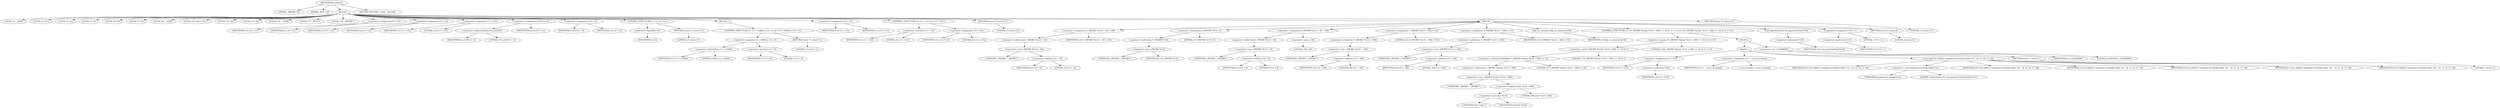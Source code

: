 digraph tftp_connect {  
"1000114" [label = "(METHOD,tftp_connect)" ]
"1000115" [label = "(PARAM,_QWORD *a1)" ]
"1000116" [label = "(PARAM,_BYTE *a2)" ]
"1000117" [label = "(BLOCK,,)" ]
"1000118" [label = "(LOCAL,v2: __int64)" ]
"1000119" [label = "(LOCAL,v3: int *)" ]
"1000120" [label = "(LOCAL,v4: int)" ]
"1000121" [label = "(LOCAL,v5: int)" ]
"1000122" [label = "(LOCAL,v6: int)" ]
"1000123" [label = "(LOCAL,v7: int)" ]
"1000124" [label = "(LOCAL,v9: __int64)" ]
"1000125" [label = "(LOCAL,v10: char [ 132 ])" ]
"1000126" [label = "(LOCAL,v12: int)" ]
"1000127" [label = "(LOCAL,v13: int)" ]
"1000128" [label = "(LOCAL,v14: __int64)" ]
"1000129" [label = "(LOCAL,v15: _BYTE *)" ]
"1000130" [label = "(LOCAL,v16: _QWORD *)" ]
"1000131" [label = "(<operator>.assignment,v16 = a1)" ]
"1000132" [label = "(IDENTIFIER,v16,v16 = a1)" ]
"1000133" [label = "(IDENTIFIER,a1,v16 = a1)" ]
"1000134" [label = "(<operator>.assignment,v15 = a2)" ]
"1000135" [label = "(IDENTIFIER,v15,v15 = a2)" ]
"1000136" [label = "(IDENTIFIER,a2,v15 = a2)" ]
"1000137" [label = "(<operator>.assignment,v13 = 512)" ]
"1000138" [label = "(IDENTIFIER,v13,v13 = 512)" ]
"1000139" [label = "(LITERAL,512,v13 = 512)" ]
"1000140" [label = "(<operator>.assignment,a1[167] = v2)" ]
"1000141" [label = "(<operator>.indirectIndexAccess,a1[167])" ]
"1000142" [label = "(IDENTIFIER,a1,a1[167] = v2)" ]
"1000143" [label = "(LITERAL,167,a1[167] = v2)" ]
"1000144" [label = "(IDENTIFIER,v2,a1[167] = v2)" ]
"1000145" [label = "(<operator>.assignment,v14 = v2)" ]
"1000146" [label = "(IDENTIFIER,v14,v14 = v2)" ]
"1000147" [label = "(IDENTIFIER,v2,v14 = v2)" ]
"1000148" [label = "(CONTROL_STRUCTURE,if ( !v2 ),if ( !v2 ))" ]
"1000149" [label = "(<operator>.logicalNot,!v2)" ]
"1000150" [label = "(IDENTIFIER,v2,!v2)" ]
"1000151" [label = "(RETURN,return 27;,return 27;)" ]
"1000152" [label = "(LITERAL,27,return 27;)" ]
"1000153" [label = "(BLOCK,,)" ]
"1000154" [label = "(CONTROL_STRUCTURE,if ( v13 > 65464 || v13 < 8 ),if ( v13 > 65464 || v13 < 8 ))" ]
"1000155" [label = "(<operator>.logicalOr,v13 > 65464 || v13 < 8)" ]
"1000156" [label = "(<operator>.greaterThan,v13 > 65464)" ]
"1000157" [label = "(IDENTIFIER,v13,v13 > 65464)" ]
"1000158" [label = "(LITERAL,65464,v13 > 65464)" ]
"1000159" [label = "(<operator>.lessThan,v13 < 8)" ]
"1000160" [label = "(IDENTIFIER,v13,v13 < 8)" ]
"1000161" [label = "(LITERAL,8,v13 < 8)" ]
"1000162" [label = "(RETURN,return 71;,return 71;)" ]
"1000163" [label = "(LITERAL,71,return 71;)" ]
"1000164" [label = "(<operator>.assignment,v12 = v13)" ]
"1000165" [label = "(IDENTIFIER,v12,v12 = v13)" ]
"1000166" [label = "(IDENTIFIER,v13,v12 = v13)" ]
"1000167" [label = "(CONTROL_STRUCTURE,if ( v13 < 512 ),if ( v13 < 512 ))" ]
"1000168" [label = "(<operator>.lessThan,v13 < 512)" ]
"1000169" [label = "(IDENTIFIER,v13,v13 < 512)" ]
"1000170" [label = "(LITERAL,512,v13 < 512)" ]
"1000171" [label = "(<operator>.assignment,v12 = 512)" ]
"1000172" [label = "(IDENTIFIER,v12,v12 = 512)" ]
"1000173" [label = "(LITERAL,512,v12 = 512)" ]
"1000174" [label = "(RETURN,return 27;,return 27;)" ]
"1000175" [label = "(LITERAL,27,return 27;)" ]
"1000176" [label = "(BLOCK,,)" ]
"1000177" [label = "(<operator>.assignment,*(_QWORD *)(v14 + 16) = v16)" ]
"1000178" [label = "(<operator>.indirection,*(_QWORD *)(v14 + 16))" ]
"1000179" [label = "(<operator>.cast,(_QWORD *)(v14 + 16))" ]
"1000180" [label = "(UNKNOWN,_QWORD *,_QWORD *)" ]
"1000181" [label = "(<operator>.addition,v14 + 16)" ]
"1000182" [label = "(IDENTIFIER,v14,v14 + 16)" ]
"1000183" [label = "(LITERAL,16,v14 + 16)" ]
"1000184" [label = "(IDENTIFIER,v16,*(_QWORD *)(v14 + 16) = v16)" ]
"1000185" [label = "(<operator>.assignment,*(_DWORD *)v14 = 0)" ]
"1000186" [label = "(<operator>.indirection,*(_DWORD *)v14)" ]
"1000187" [label = "(<operator>.cast,(_DWORD *)v14)" ]
"1000188" [label = "(UNKNOWN,_DWORD *,_DWORD *)" ]
"1000189" [label = "(IDENTIFIER,v14,(_DWORD *)v14)" ]
"1000190" [label = "(LITERAL,0,*(_DWORD *)v14 = 0)" ]
"1000191" [label = "(<operator>.assignment,*(_DWORD *)(v14 + 8) = -100)" ]
"1000192" [label = "(<operator>.indirection,*(_DWORD *)(v14 + 8))" ]
"1000193" [label = "(<operator>.cast,(_DWORD *)(v14 + 8))" ]
"1000194" [label = "(UNKNOWN,_DWORD *,_DWORD *)" ]
"1000195" [label = "(<operator>.addition,v14 + 8)" ]
"1000196" [label = "(IDENTIFIER,v14,v14 + 8)" ]
"1000197" [label = "(LITERAL,8,v14 + 8)" ]
"1000198" [label = "(<operator>.minus,-100)" ]
"1000199" [label = "(LITERAL,100,-100)" ]
"1000200" [label = "(<operator>.assignment,*(_DWORD *)(v14 + 340) = 512)" ]
"1000201" [label = "(<operator>.indirection,*(_DWORD *)(v14 + 340))" ]
"1000202" [label = "(<operator>.cast,(_DWORD *)(v14 + 340))" ]
"1000203" [label = "(UNKNOWN,_DWORD *,_DWORD *)" ]
"1000204" [label = "(<operator>.addition,v14 + 340)" ]
"1000205" [label = "(IDENTIFIER,v14,v14 + 340)" ]
"1000206" [label = "(LITERAL,340,v14 + 340)" ]
"1000207" [label = "(LITERAL,512,*(_DWORD *)(v14 + 340) = 512)" ]
"1000208" [label = "(<operator>.assignment,*(_DWORD *)(v14 + 344) = v13)" ]
"1000209" [label = "(<operator>.indirection,*(_DWORD *)(v14 + 344))" ]
"1000210" [label = "(<operator>.cast,(_DWORD *)(v14 + 344))" ]
"1000211" [label = "(UNKNOWN,_DWORD *,_DWORD *)" ]
"1000212" [label = "(<operator>.addition,v14 + 344)" ]
"1000213" [label = "(IDENTIFIER,v14,v14 + 344)" ]
"1000214" [label = "(LITERAL,344,v14 + 344)" ]
"1000215" [label = "(IDENTIFIER,v13,*(_DWORD *)(v14 + 344) = v13)" ]
"1000216" [label = "(tftp_set_timeouts,tftp_set_timeouts(v14))" ]
"1000217" [label = "(IDENTIFIER,v14,tftp_set_timeouts(v14))" ]
"1000218" [label = "(CONTROL_STRUCTURE,if ( ((*(_QWORD *)((char *)v16 + 948) >> 25) & 1) == 0 ),if ( ((*(_QWORD *)((char *)v16 + 948) >> 25) & 1) == 0 ))" ]
"1000219" [label = "(<operator>.equals,((*(_QWORD *)((char *)v16 + 948) >> 25) & 1) == 0)" ]
"1000220" [label = "(<operator>.and,(*(_QWORD *)((char *)v16 + 948) >> 25) & 1)" ]
"1000221" [label = "(<operator>.arithmeticShiftRight,*(_QWORD *)((char *)v16 + 948) >> 25)" ]
"1000222" [label = "(<operator>.indirection,*(_QWORD *)((char *)v16 + 948))" ]
"1000223" [label = "(<operator>.cast,(_QWORD *)((char *)v16 + 948))" ]
"1000224" [label = "(UNKNOWN,_QWORD *,_QWORD *)" ]
"1000225" [label = "(<operator>.addition,(char *)v16 + 948)" ]
"1000226" [label = "(<operator>.cast,(char *)v16)" ]
"1000227" [label = "(UNKNOWN,char *,char *)" ]
"1000228" [label = "(IDENTIFIER,v16,(char *)v16)" ]
"1000229" [label = "(LITERAL,948,(char *)v16 + 948)" ]
"1000230" [label = "(LITERAL,25,*(_QWORD *)((char *)v16 + 948) >> 25)" ]
"1000231" [label = "(LITERAL,1,(*(_QWORD *)((char *)v16 + 948) >> 25) & 1)" ]
"1000232" [label = "(LITERAL,0,((*(_QWORD *)((char *)v16 + 948) >> 25) & 1) == 0)" ]
"1000233" [label = "(BLOCK,,)" ]
"1000234" [label = "(BLOCK,,)" ]
"1000235" [label = "(<operator>.assignment,v9 = *v16)" ]
"1000236" [label = "(IDENTIFIER,v9,v9 = *v16)" ]
"1000237" [label = "(<operator>.indirection,*v16)" ]
"1000238" [label = "(IDENTIFIER,v16,v9 = *v16)" ]
"1000239" [label = "(<operator>.assignment,v3 = __errno_location())" ]
"1000240" [label = "(IDENTIFIER,v3,v3 = __errno_location())" ]
"1000241" [label = "(__errno_location,__errno_location())" ]
"1000242" [label = "(Curl_failf,Curl_failf(v9, (unsigned int)\"bind() failed; %s\", v4, v5, v6, v7, v9))" ]
"1000243" [label = "(IDENTIFIER,v9,Curl_failf(v9, (unsigned int)\"bind() failed; %s\", v4, v5, v6, v7, v9))" ]
"1000244" [label = "(<operator>.cast,(unsigned int)\"bind() failed; %s\")" ]
"1000245" [label = "(UNKNOWN,unsigned int,unsigned int)" ]
"1000246" [label = "(LITERAL,\"bind() failed; %s\",(unsigned int)\"bind() failed; %s\")" ]
"1000247" [label = "(IDENTIFIER,v4,Curl_failf(v9, (unsigned int)\"bind() failed; %s\", v4, v5, v6, v7, v9))" ]
"1000248" [label = "(IDENTIFIER,v5,Curl_failf(v9, (unsigned int)\"bind() failed; %s\", v4, v5, v6, v7, v9))" ]
"1000249" [label = "(IDENTIFIER,v6,Curl_failf(v9, (unsigned int)\"bind() failed; %s\", v4, v5, v6, v7, v9))" ]
"1000250" [label = "(IDENTIFIER,v7,Curl_failf(v9, (unsigned int)\"bind() failed; %s\", v4, v5, v6, v7, v9))" ]
"1000251" [label = "(IDENTIFIER,v9,Curl_failf(v9, (unsigned int)\"bind() failed; %s\", v4, v5, v6, v7, v9))" ]
"1000252" [label = "(RETURN,return 7;,return 7;)" ]
"1000253" [label = "(LITERAL,7,return 7;)" ]
"1000254" [label = "(<operator>.or,L | 0x2000000)" ]
"1000255" [label = "(IDENTIFIER,L,L | 0x2000000)" ]
"1000256" [label = "(LITERAL,0x2000000,L | 0x2000000)" ]
"1000257" [label = "(Curl_pgrsStartNow,Curl_pgrsStartNow(*v16))" ]
"1000258" [label = "(<operator>.indirection,*v16)" ]
"1000259" [label = "(IDENTIFIER,v16,Curl_pgrsStartNow(*v16))" ]
"1000260" [label = "(<operator>.assignment,*v15 = 1)" ]
"1000261" [label = "(<operator>.indirection,*v15)" ]
"1000262" [label = "(IDENTIFIER,v15,*v15 = 1)" ]
"1000263" [label = "(LITERAL,1,*v15 = 1)" ]
"1000264" [label = "(RETURN,return 0;,return 0;)" ]
"1000265" [label = "(LITERAL,0,return 0;)" ]
"1000266" [label = "(RETURN,return 27;,return 27;)" ]
"1000267" [label = "(LITERAL,27,return 27;)" ]
"1000268" [label = "(METHOD_RETURN,__int64 __fastcall)" ]
  "1000114" -> "1000115" 
  "1000114" -> "1000116" 
  "1000114" -> "1000117" 
  "1000114" -> "1000268" 
  "1000117" -> "1000118" 
  "1000117" -> "1000119" 
  "1000117" -> "1000120" 
  "1000117" -> "1000121" 
  "1000117" -> "1000122" 
  "1000117" -> "1000123" 
  "1000117" -> "1000124" 
  "1000117" -> "1000125" 
  "1000117" -> "1000126" 
  "1000117" -> "1000127" 
  "1000117" -> "1000128" 
  "1000117" -> "1000129" 
  "1000117" -> "1000130" 
  "1000117" -> "1000131" 
  "1000117" -> "1000134" 
  "1000117" -> "1000137" 
  "1000117" -> "1000140" 
  "1000117" -> "1000145" 
  "1000117" -> "1000148" 
  "1000117" -> "1000153" 
  "1000117" -> "1000164" 
  "1000117" -> "1000167" 
  "1000117" -> "1000174" 
  "1000117" -> "1000176" 
  "1000117" -> "1000266" 
  "1000131" -> "1000132" 
  "1000131" -> "1000133" 
  "1000134" -> "1000135" 
  "1000134" -> "1000136" 
  "1000137" -> "1000138" 
  "1000137" -> "1000139" 
  "1000140" -> "1000141" 
  "1000140" -> "1000144" 
  "1000141" -> "1000142" 
  "1000141" -> "1000143" 
  "1000145" -> "1000146" 
  "1000145" -> "1000147" 
  "1000148" -> "1000149" 
  "1000148" -> "1000151" 
  "1000149" -> "1000150" 
  "1000151" -> "1000152" 
  "1000153" -> "1000154" 
  "1000154" -> "1000155" 
  "1000154" -> "1000162" 
  "1000155" -> "1000156" 
  "1000155" -> "1000159" 
  "1000156" -> "1000157" 
  "1000156" -> "1000158" 
  "1000159" -> "1000160" 
  "1000159" -> "1000161" 
  "1000162" -> "1000163" 
  "1000164" -> "1000165" 
  "1000164" -> "1000166" 
  "1000167" -> "1000168" 
  "1000167" -> "1000171" 
  "1000168" -> "1000169" 
  "1000168" -> "1000170" 
  "1000171" -> "1000172" 
  "1000171" -> "1000173" 
  "1000174" -> "1000175" 
  "1000176" -> "1000177" 
  "1000176" -> "1000185" 
  "1000176" -> "1000191" 
  "1000176" -> "1000200" 
  "1000176" -> "1000208" 
  "1000176" -> "1000216" 
  "1000176" -> "1000218" 
  "1000176" -> "1000257" 
  "1000176" -> "1000260" 
  "1000176" -> "1000264" 
  "1000177" -> "1000178" 
  "1000177" -> "1000184" 
  "1000178" -> "1000179" 
  "1000179" -> "1000180" 
  "1000179" -> "1000181" 
  "1000181" -> "1000182" 
  "1000181" -> "1000183" 
  "1000185" -> "1000186" 
  "1000185" -> "1000190" 
  "1000186" -> "1000187" 
  "1000187" -> "1000188" 
  "1000187" -> "1000189" 
  "1000191" -> "1000192" 
  "1000191" -> "1000198" 
  "1000192" -> "1000193" 
  "1000193" -> "1000194" 
  "1000193" -> "1000195" 
  "1000195" -> "1000196" 
  "1000195" -> "1000197" 
  "1000198" -> "1000199" 
  "1000200" -> "1000201" 
  "1000200" -> "1000207" 
  "1000201" -> "1000202" 
  "1000202" -> "1000203" 
  "1000202" -> "1000204" 
  "1000204" -> "1000205" 
  "1000204" -> "1000206" 
  "1000208" -> "1000209" 
  "1000208" -> "1000215" 
  "1000209" -> "1000210" 
  "1000210" -> "1000211" 
  "1000210" -> "1000212" 
  "1000212" -> "1000213" 
  "1000212" -> "1000214" 
  "1000216" -> "1000217" 
  "1000218" -> "1000219" 
  "1000218" -> "1000233" 
  "1000219" -> "1000220" 
  "1000219" -> "1000232" 
  "1000220" -> "1000221" 
  "1000220" -> "1000231" 
  "1000221" -> "1000222" 
  "1000221" -> "1000230" 
  "1000222" -> "1000223" 
  "1000223" -> "1000224" 
  "1000223" -> "1000225" 
  "1000225" -> "1000226" 
  "1000225" -> "1000229" 
  "1000226" -> "1000227" 
  "1000226" -> "1000228" 
  "1000233" -> "1000234" 
  "1000233" -> "1000254" 
  "1000234" -> "1000235" 
  "1000234" -> "1000239" 
  "1000234" -> "1000242" 
  "1000234" -> "1000252" 
  "1000235" -> "1000236" 
  "1000235" -> "1000237" 
  "1000237" -> "1000238" 
  "1000239" -> "1000240" 
  "1000239" -> "1000241" 
  "1000242" -> "1000243" 
  "1000242" -> "1000244" 
  "1000242" -> "1000247" 
  "1000242" -> "1000248" 
  "1000242" -> "1000249" 
  "1000242" -> "1000250" 
  "1000242" -> "1000251" 
  "1000244" -> "1000245" 
  "1000244" -> "1000246" 
  "1000252" -> "1000253" 
  "1000254" -> "1000255" 
  "1000254" -> "1000256" 
  "1000257" -> "1000258" 
  "1000258" -> "1000259" 
  "1000260" -> "1000261" 
  "1000260" -> "1000263" 
  "1000261" -> "1000262" 
  "1000264" -> "1000265" 
  "1000266" -> "1000267" 
}
